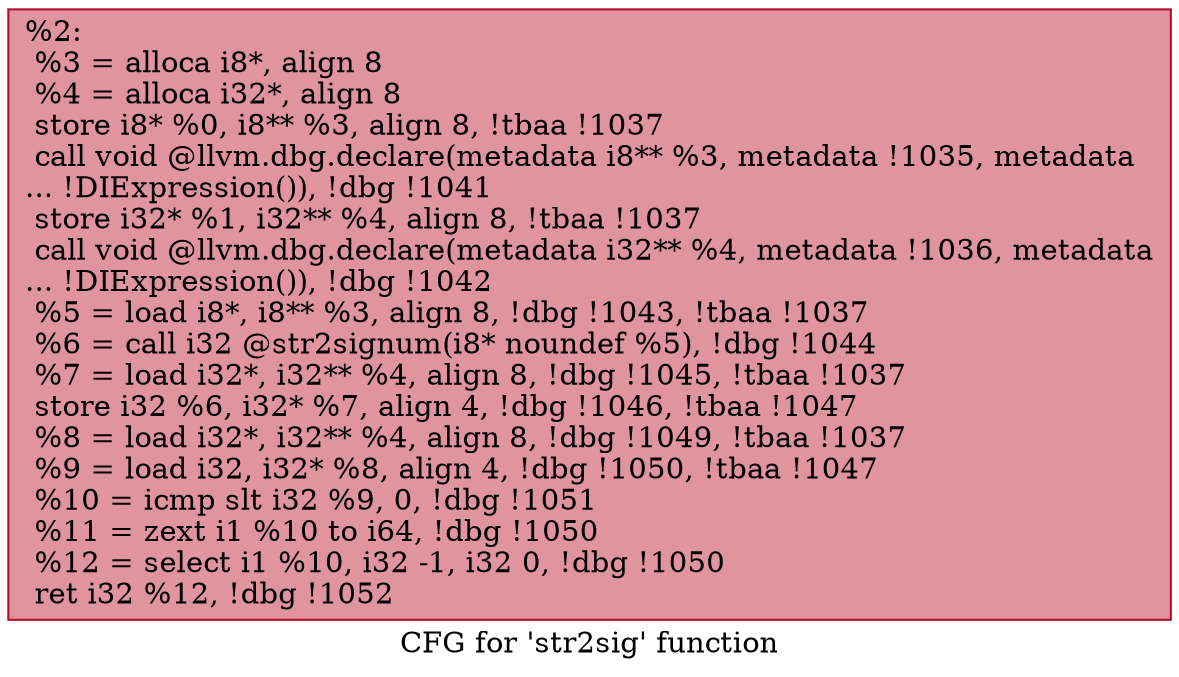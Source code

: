 digraph "CFG for 'str2sig' function" {
	label="CFG for 'str2sig' function";

	Node0xd76f70 [shape=record,color="#b70d28ff", style=filled, fillcolor="#b70d2870",label="{%2:\l  %3 = alloca i8*, align 8\l  %4 = alloca i32*, align 8\l  store i8* %0, i8** %3, align 8, !tbaa !1037\l  call void @llvm.dbg.declare(metadata i8** %3, metadata !1035, metadata\l... !DIExpression()), !dbg !1041\l  store i32* %1, i32** %4, align 8, !tbaa !1037\l  call void @llvm.dbg.declare(metadata i32** %4, metadata !1036, metadata\l... !DIExpression()), !dbg !1042\l  %5 = load i8*, i8** %3, align 8, !dbg !1043, !tbaa !1037\l  %6 = call i32 @str2signum(i8* noundef %5), !dbg !1044\l  %7 = load i32*, i32** %4, align 8, !dbg !1045, !tbaa !1037\l  store i32 %6, i32* %7, align 4, !dbg !1046, !tbaa !1047\l  %8 = load i32*, i32** %4, align 8, !dbg !1049, !tbaa !1037\l  %9 = load i32, i32* %8, align 4, !dbg !1050, !tbaa !1047\l  %10 = icmp slt i32 %9, 0, !dbg !1051\l  %11 = zext i1 %10 to i64, !dbg !1050\l  %12 = select i1 %10, i32 -1, i32 0, !dbg !1050\l  ret i32 %12, !dbg !1052\l}"];
}

